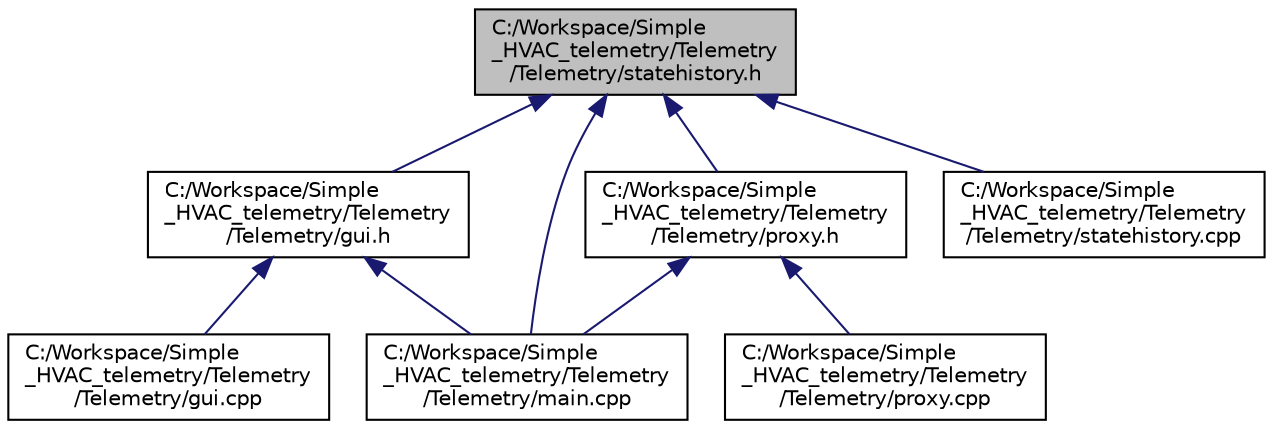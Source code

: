 digraph "C:/Workspace/Simple_HVAC_telemetry/Telemetry/Telemetry/statehistory.h"
{
  edge [fontname="Helvetica",fontsize="10",labelfontname="Helvetica",labelfontsize="10"];
  node [fontname="Helvetica",fontsize="10",shape=record];
  Node1 [label="C:/Workspace/Simple\l_HVAC_telemetry/Telemetry\l/Telemetry/statehistory.h",height=0.2,width=0.4,color="black", fillcolor="grey75", style="filled", fontcolor="black"];
  Node1 -> Node2 [dir="back",color="midnightblue",fontsize="10",style="solid",fontname="Helvetica"];
  Node2 [label="C:/Workspace/Simple\l_HVAC_telemetry/Telemetry\l/Telemetry/gui.h",height=0.2,width=0.4,color="black", fillcolor="white", style="filled",URL="$gui_8h.html"];
  Node2 -> Node3 [dir="back",color="midnightblue",fontsize="10",style="solid",fontname="Helvetica"];
  Node3 [label="C:/Workspace/Simple\l_HVAC_telemetry/Telemetry\l/Telemetry/gui.cpp",height=0.2,width=0.4,color="black", fillcolor="white", style="filled",URL="$gui_8cpp.html"];
  Node2 -> Node4 [dir="back",color="midnightblue",fontsize="10",style="solid",fontname="Helvetica"];
  Node4 [label="C:/Workspace/Simple\l_HVAC_telemetry/Telemetry\l/Telemetry/main.cpp",height=0.2,width=0.4,color="black", fillcolor="white", style="filled",URL="$main_8cpp.html"];
  Node1 -> Node4 [dir="back",color="midnightblue",fontsize="10",style="solid",fontname="Helvetica"];
  Node1 -> Node5 [dir="back",color="midnightblue",fontsize="10",style="solid",fontname="Helvetica"];
  Node5 [label="C:/Workspace/Simple\l_HVAC_telemetry/Telemetry\l/Telemetry/proxy.h",height=0.2,width=0.4,color="black", fillcolor="white", style="filled",URL="$proxy_8h.html"];
  Node5 -> Node4 [dir="back",color="midnightblue",fontsize="10",style="solid",fontname="Helvetica"];
  Node5 -> Node6 [dir="back",color="midnightblue",fontsize="10",style="solid",fontname="Helvetica"];
  Node6 [label="C:/Workspace/Simple\l_HVAC_telemetry/Telemetry\l/Telemetry/proxy.cpp",height=0.2,width=0.4,color="black", fillcolor="white", style="filled",URL="$proxy_8cpp.html"];
  Node1 -> Node7 [dir="back",color="midnightblue",fontsize="10",style="solid",fontname="Helvetica"];
  Node7 [label="C:/Workspace/Simple\l_HVAC_telemetry/Telemetry\l/Telemetry/statehistory.cpp",height=0.2,width=0.4,color="black", fillcolor="white", style="filled",URL="$statehistory_8cpp.html"];
}
